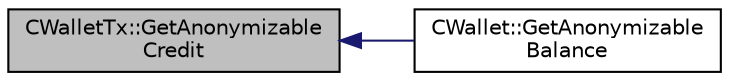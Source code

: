 digraph "CWalletTx::GetAnonymizableCredit"
{
  edge [fontname="Helvetica",fontsize="10",labelfontname="Helvetica",labelfontsize="10"];
  node [fontname="Helvetica",fontsize="10",shape=record];
  rankdir="LR";
  Node75 [label="CWalletTx::GetAnonymizable\lCredit",height=0.2,width=0.4,color="black", fillcolor="grey75", style="filled", fontcolor="black"];
  Node75 -> Node76 [dir="back",color="midnightblue",fontsize="10",style="solid",fontname="Helvetica"];
  Node76 [label="CWallet::GetAnonymizable\lBalance",height=0.2,width=0.4,color="black", fillcolor="white", style="filled",URL="$class_c_wallet.html#a173ba5fb0dee2879755682ec21ee57a7"];
}
